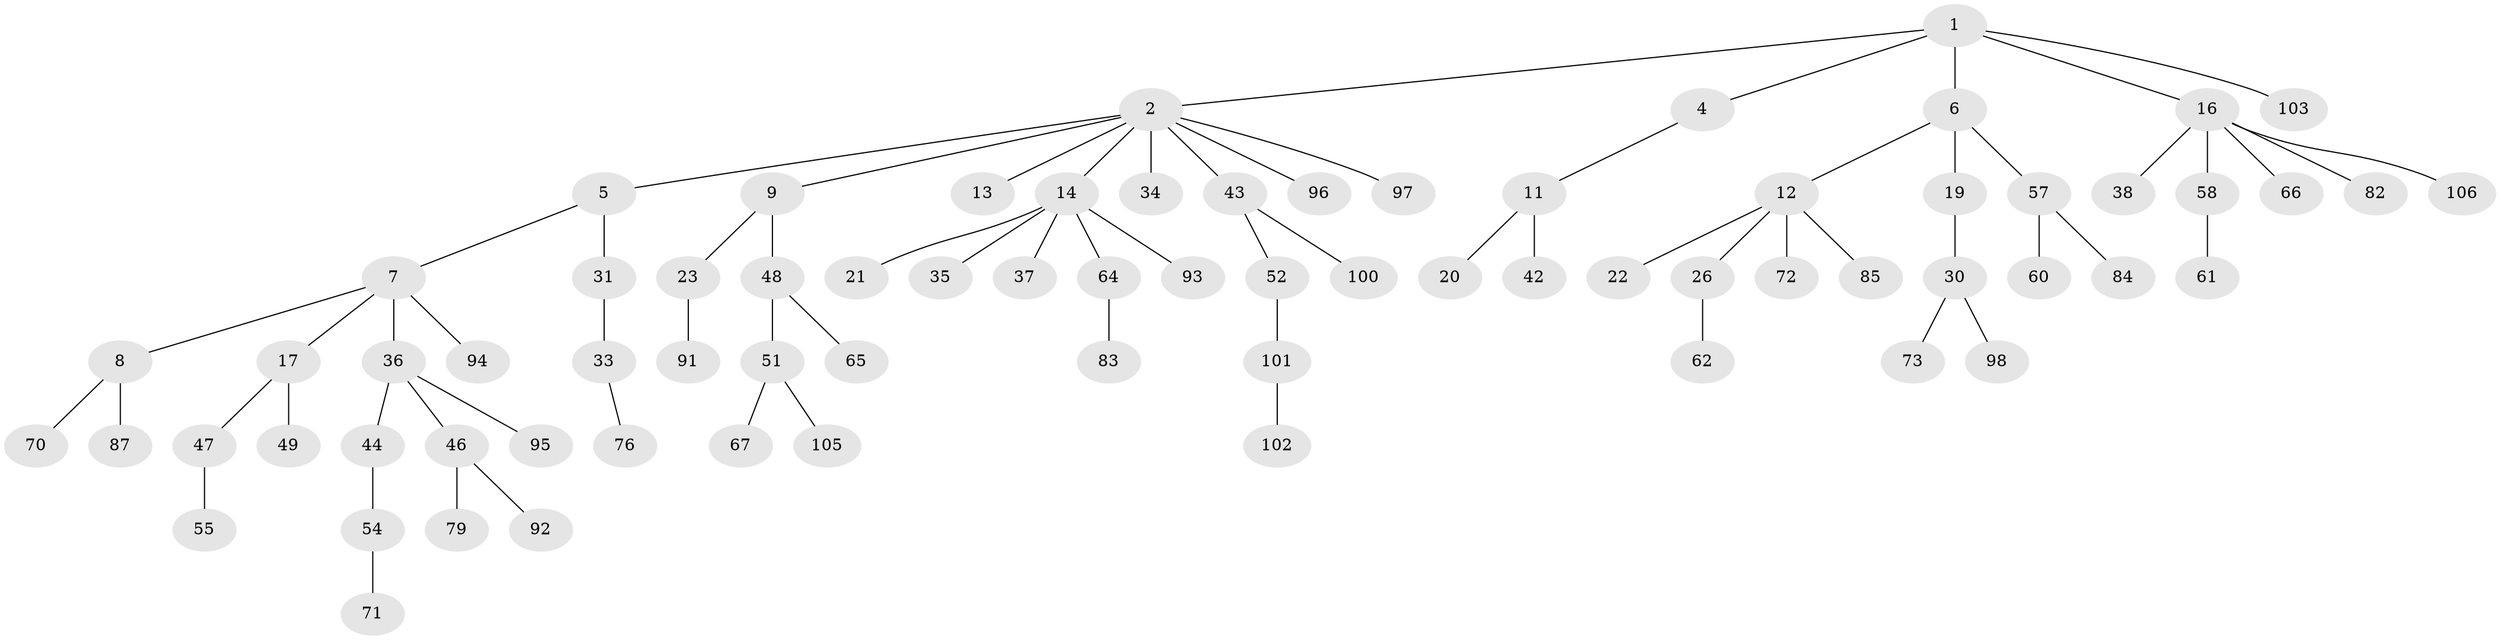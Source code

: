 // original degree distribution, {4: 0.06542056074766354, 8: 0.009345794392523364, 3: 0.17757009345794392, 2: 0.24299065420560748, 5: 0.018691588785046728, 6: 0.009345794392523364, 1: 0.4766355140186916}
// Generated by graph-tools (version 1.1) at 2025/11/02/27/25 16:11:25]
// undirected, 73 vertices, 72 edges
graph export_dot {
graph [start="1"]
  node [color=gray90,style=filled];
  1 [super="+3"];
  2 [super="+25"];
  4;
  5 [super="+18"];
  6 [super="+27"];
  7 [super="+29"];
  8 [super="+10"];
  9 [super="+39"];
  11 [super="+28"];
  12 [super="+15"];
  13 [super="+63"];
  14 [super="+53"];
  16 [super="+41"];
  17;
  19 [super="+56"];
  20 [super="+24"];
  21;
  22;
  23 [super="+32"];
  26;
  30 [super="+86"];
  31;
  33;
  34 [super="+40"];
  35;
  36 [super="+59"];
  37;
  38;
  42 [super="+89"];
  43 [super="+45"];
  44 [super="+104"];
  46 [super="+77"];
  47 [super="+80"];
  48 [super="+50"];
  49 [super="+69"];
  51 [super="+75"];
  52 [super="+78"];
  54 [super="+81"];
  55;
  57 [super="+74"];
  58 [super="+90"];
  60;
  61;
  62 [super="+68"];
  64;
  65;
  66;
  67;
  70 [super="+88"];
  71;
  72;
  73;
  76;
  79;
  82;
  83;
  84;
  85;
  87;
  91 [super="+107"];
  92;
  93;
  94;
  95;
  96 [super="+99"];
  97;
  98;
  100;
  101;
  102;
  103;
  105;
  106;
  1 -- 2;
  1 -- 6;
  1 -- 103;
  1 -- 16;
  1 -- 4;
  2 -- 5;
  2 -- 9;
  2 -- 13;
  2 -- 14;
  2 -- 43;
  2 -- 96;
  2 -- 97;
  2 -- 34;
  4 -- 11;
  5 -- 7;
  5 -- 31;
  6 -- 12;
  6 -- 19;
  6 -- 57;
  7 -- 8;
  7 -- 17;
  7 -- 94;
  7 -- 36;
  8 -- 70;
  8 -- 87;
  9 -- 23;
  9 -- 48;
  11 -- 20;
  11 -- 42;
  12 -- 22;
  12 -- 72;
  12 -- 26;
  12 -- 85;
  14 -- 21;
  14 -- 35;
  14 -- 37;
  14 -- 64;
  14 -- 93;
  16 -- 38;
  16 -- 58;
  16 -- 82;
  16 -- 106;
  16 -- 66;
  17 -- 47;
  17 -- 49;
  19 -- 30;
  23 -- 91;
  26 -- 62;
  30 -- 73;
  30 -- 98;
  31 -- 33;
  33 -- 76;
  36 -- 44;
  36 -- 46;
  36 -- 95;
  43 -- 52;
  43 -- 100;
  44 -- 54;
  46 -- 79;
  46 -- 92;
  47 -- 55;
  48 -- 65;
  48 -- 51;
  51 -- 67;
  51 -- 105;
  52 -- 101;
  54 -- 71;
  57 -- 60;
  57 -- 84;
  58 -- 61;
  64 -- 83;
  101 -- 102;
}
